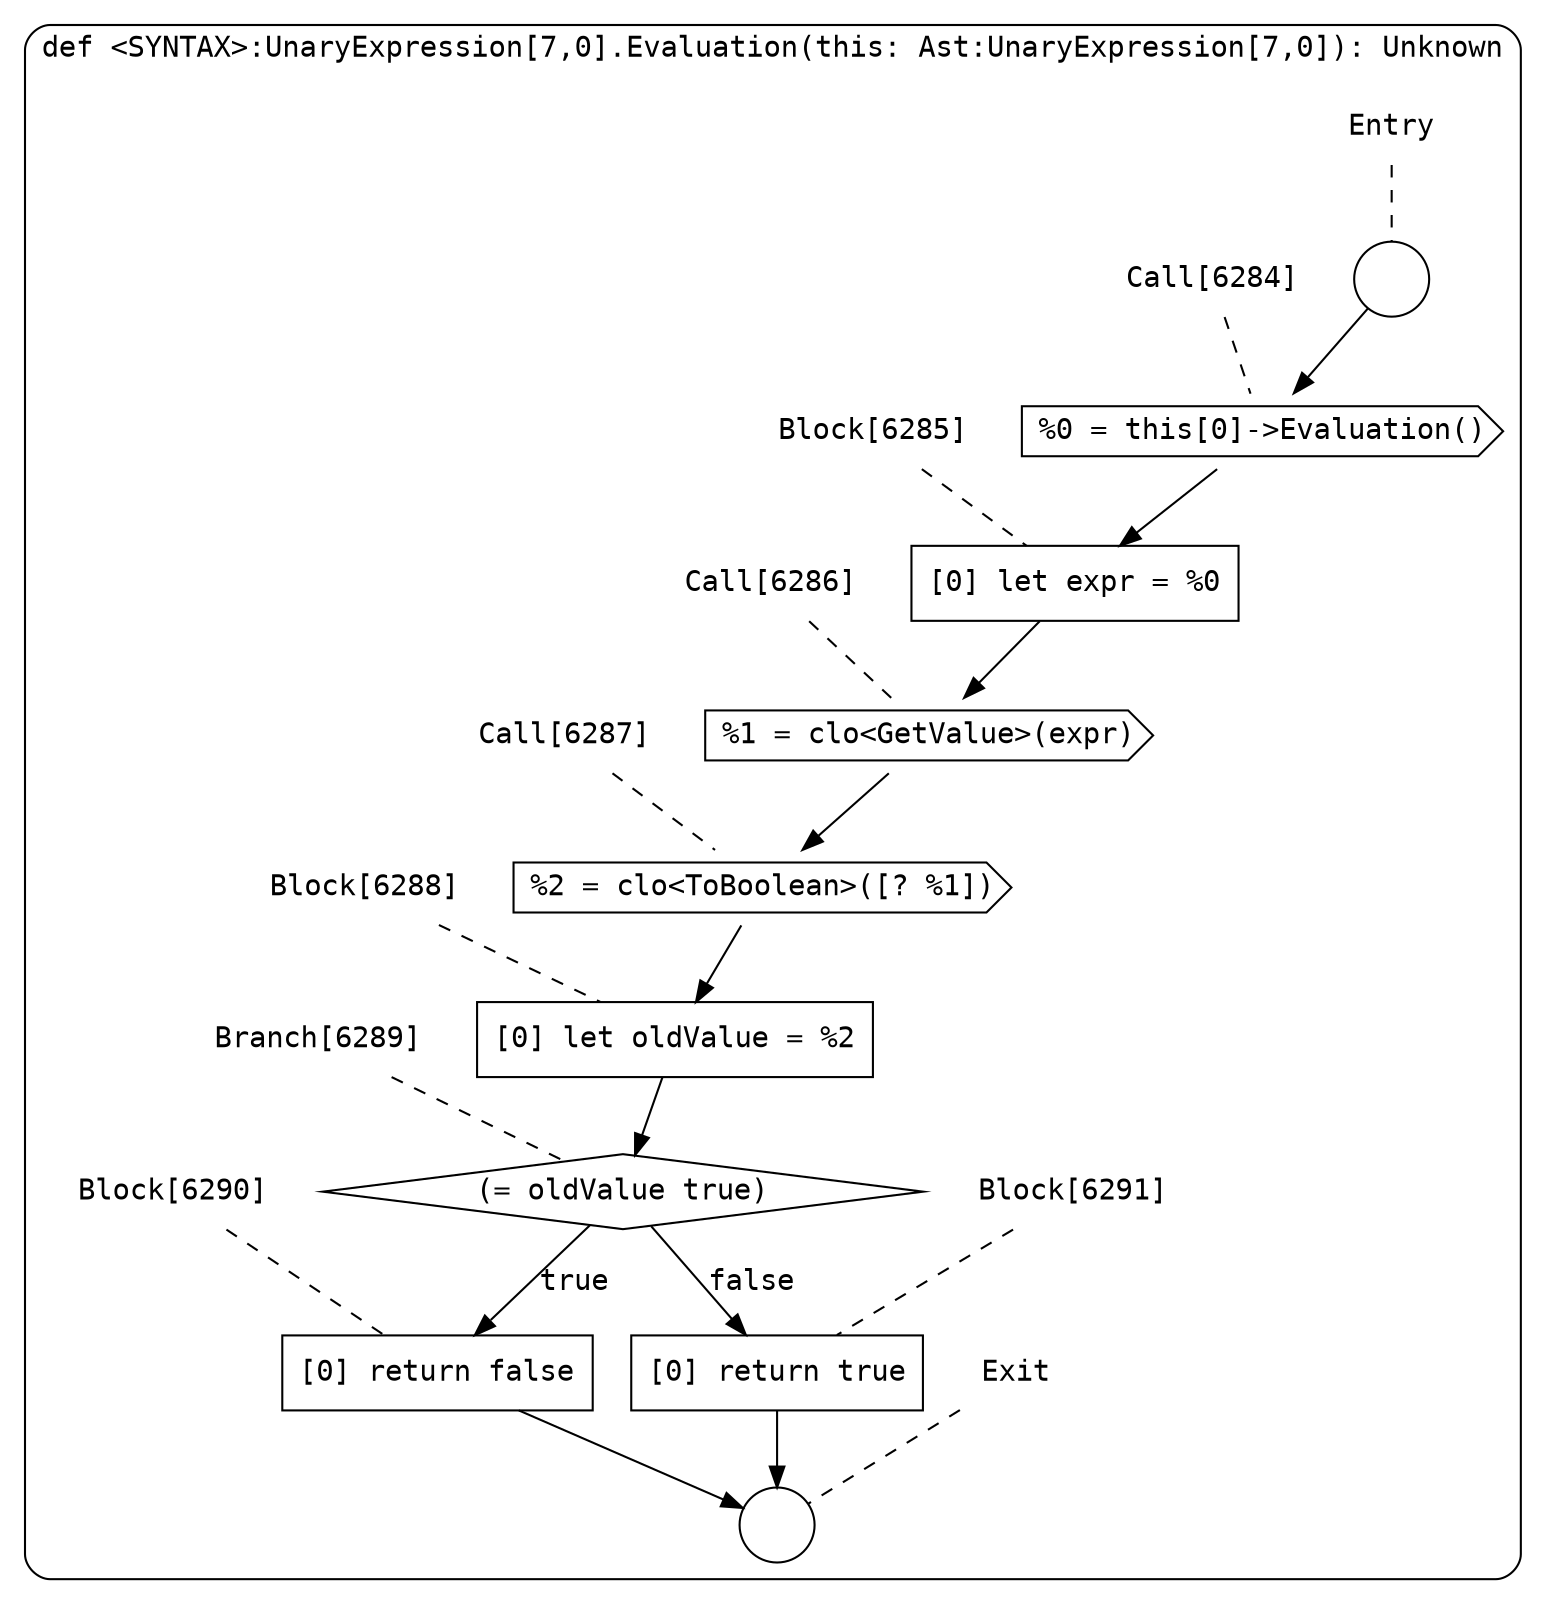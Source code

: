 digraph {
  graph [fontname = "Consolas"]
  node [fontname = "Consolas"]
  edge [fontname = "Consolas"]
  subgraph cluster1311 {
    label = "def <SYNTAX>:UnaryExpression[7,0].Evaluation(this: Ast:UnaryExpression[7,0]): Unknown"
    style = rounded
    cluster1311_entry_name [shape=none, label=<<font color="black">Entry</font>>]
    cluster1311_entry_name -> cluster1311_entry [arrowhead=none, color="black", style=dashed]
    cluster1311_entry [shape=circle label=" " color="black" fillcolor="white" style=filled]
    cluster1311_entry -> node6284 [color="black"]
    cluster1311_exit_name [shape=none, label=<<font color="black">Exit</font>>]
    cluster1311_exit_name -> cluster1311_exit [arrowhead=none, color="black", style=dashed]
    cluster1311_exit [shape=circle label=" " color="black" fillcolor="white" style=filled]
    node6284_name [shape=none, label=<<font color="black">Call[6284]</font>>]
    node6284_name -> node6284 [arrowhead=none, color="black", style=dashed]
    node6284 [shape=cds, label=<<font color="black">%0 = this[0]-&gt;Evaluation()</font>> color="black" fillcolor="white", style=filled]
    node6284 -> node6285 [color="black"]
    node6285_name [shape=none, label=<<font color="black">Block[6285]</font>>]
    node6285_name -> node6285 [arrowhead=none, color="black", style=dashed]
    node6285 [shape=box, label=<<font color="black">[0] let expr = %0<BR ALIGN="LEFT"/></font>> color="black" fillcolor="white", style=filled]
    node6285 -> node6286 [color="black"]
    node6286_name [shape=none, label=<<font color="black">Call[6286]</font>>]
    node6286_name -> node6286 [arrowhead=none, color="black", style=dashed]
    node6286 [shape=cds, label=<<font color="black">%1 = clo&lt;GetValue&gt;(expr)</font>> color="black" fillcolor="white", style=filled]
    node6286 -> node6287 [color="black"]
    node6287_name [shape=none, label=<<font color="black">Call[6287]</font>>]
    node6287_name -> node6287 [arrowhead=none, color="black", style=dashed]
    node6287 [shape=cds, label=<<font color="black">%2 = clo&lt;ToBoolean&gt;([? %1])</font>> color="black" fillcolor="white", style=filled]
    node6287 -> node6288 [color="black"]
    node6288_name [shape=none, label=<<font color="black">Block[6288]</font>>]
    node6288_name -> node6288 [arrowhead=none, color="black", style=dashed]
    node6288 [shape=box, label=<<font color="black">[0] let oldValue = %2<BR ALIGN="LEFT"/></font>> color="black" fillcolor="white", style=filled]
    node6288 -> node6289 [color="black"]
    node6289_name [shape=none, label=<<font color="black">Branch[6289]</font>>]
    node6289_name -> node6289 [arrowhead=none, color="black", style=dashed]
    node6289 [shape=diamond, label=<<font color="black">(= oldValue true)</font>> color="black" fillcolor="white", style=filled]
    node6289 -> node6290 [label=<<font color="black">true</font>> color="black"]
    node6289 -> node6291 [label=<<font color="black">false</font>> color="black"]
    node6290_name [shape=none, label=<<font color="black">Block[6290]</font>>]
    node6290_name -> node6290 [arrowhead=none, color="black", style=dashed]
    node6290 [shape=box, label=<<font color="black">[0] return false<BR ALIGN="LEFT"/></font>> color="black" fillcolor="white", style=filled]
    node6290 -> cluster1311_exit [color="black"]
    node6291_name [shape=none, label=<<font color="black">Block[6291]</font>>]
    node6291_name -> node6291 [arrowhead=none, color="black", style=dashed]
    node6291 [shape=box, label=<<font color="black">[0] return true<BR ALIGN="LEFT"/></font>> color="black" fillcolor="white", style=filled]
    node6291 -> cluster1311_exit [color="black"]
  }
}